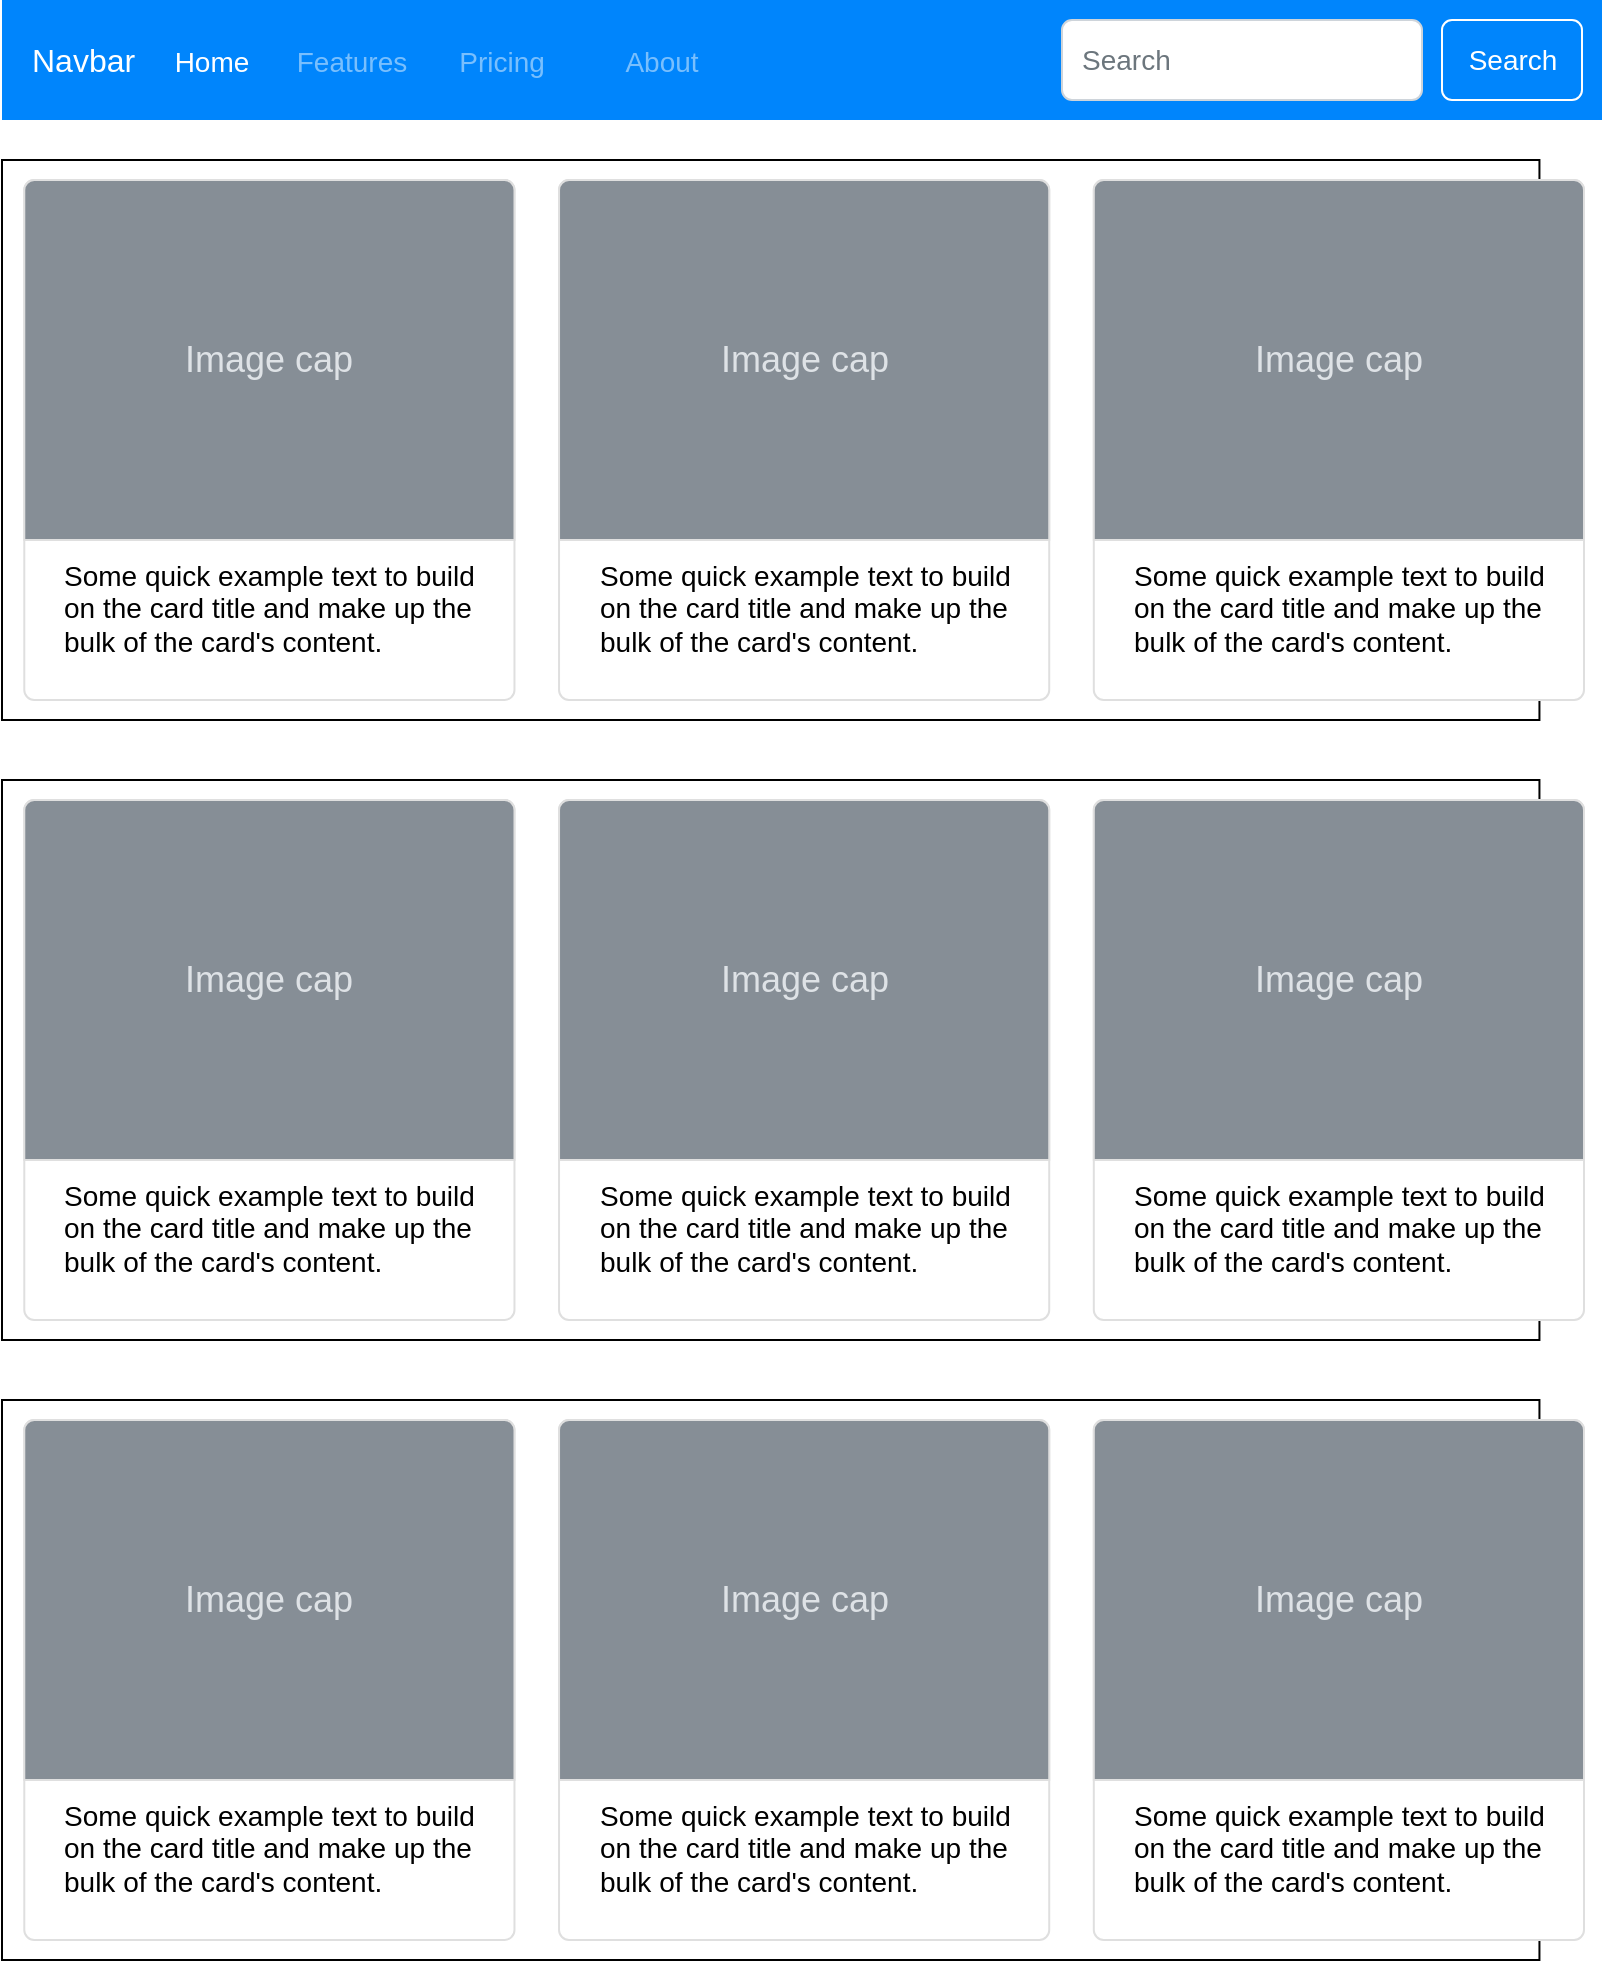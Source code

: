 <mxfile version="14.5.1" type="github">
  <diagram id="XsSQIG7wT9FtxBwQ5gVq" name="Page-1">
    <mxGraphModel dx="1271" dy="891" grid="1" gridSize="10" guides="1" tooltips="1" connect="1" arrows="1" fold="1" page="1" pageScale="1" pageWidth="827" pageHeight="1169" math="0" shadow="0">
      <root>
        <mxCell id="0" />
        <mxCell id="1" parent="0" />
        <mxCell id="kuFd8Fj1izx9sE_3Z7Ty-25" value="" style="group" vertex="1" connectable="0" parent="1">
          <mxGeometry x="19" y="100" width="791" height="900" as="geometry" />
        </mxCell>
        <mxCell id="kuFd8Fj1izx9sE_3Z7Ty-8" value="" style="group" vertex="1" connectable="0" parent="kuFd8Fj1izx9sE_3Z7Ty-25">
          <mxGeometry width="791" height="280" as="geometry" />
        </mxCell>
        <mxCell id="kuFd8Fj1izx9sE_3Z7Ty-1" value="" style="rounded=0;whiteSpace=wrap;html=1;" vertex="1" parent="kuFd8Fj1izx9sE_3Z7Ty-8">
          <mxGeometry width="768.718" height="280" as="geometry" />
        </mxCell>
        <mxCell id="kuFd8Fj1izx9sE_3Z7Ty-2" value="Some quick example text to build on the card title and make up the bulk of the card&#39;s content." style="html=1;shadow=0;dashed=0;shape=mxgraph.bootstrap.rrect;rSize=5;strokeColor=#DFDFDF;html=1;whiteSpace=wrap;fillColor=#ffffff;fontColor=#000000;verticalAlign=bottom;align=left;spacing=20;fontSize=14;" vertex="1" parent="kuFd8Fj1izx9sE_3Z7Ty-8">
          <mxGeometry x="11.141" y="10" width="245.099" height="260" as="geometry" />
        </mxCell>
        <mxCell id="kuFd8Fj1izx9sE_3Z7Ty-3" value="Image cap" style="html=1;shadow=0;dashed=0;shape=mxgraph.bootstrap.topButton;rSize=5;perimeter=none;whiteSpace=wrap;fillColor=#868E96;strokeColor=#DFDFDF;fontColor=#DEE2E6;resizeWidth=1;fontSize=18;" vertex="1" parent="kuFd8Fj1izx9sE_3Z7Ty-2">
          <mxGeometry width="245.099" height="180" relative="1" as="geometry" />
        </mxCell>
        <mxCell id="kuFd8Fj1izx9sE_3Z7Ty-4" value="Some quick example text to build on the card title and make up the bulk of the card&#39;s content." style="html=1;shadow=0;dashed=0;shape=mxgraph.bootstrap.rrect;rSize=5;strokeColor=#DFDFDF;html=1;whiteSpace=wrap;fillColor=#ffffff;fontColor=#000000;verticalAlign=bottom;align=left;spacing=20;fontSize=14;" vertex="1" parent="kuFd8Fj1izx9sE_3Z7Ty-8">
          <mxGeometry x="278.521" y="10" width="245.099" height="260" as="geometry" />
        </mxCell>
        <mxCell id="kuFd8Fj1izx9sE_3Z7Ty-5" value="Image cap" style="html=1;shadow=0;dashed=0;shape=mxgraph.bootstrap.topButton;rSize=5;perimeter=none;whiteSpace=wrap;fillColor=#868E96;strokeColor=#DFDFDF;fontColor=#DEE2E6;resizeWidth=1;fontSize=18;" vertex="1" parent="kuFd8Fj1izx9sE_3Z7Ty-4">
          <mxGeometry width="245.099" height="180" relative="1" as="geometry" />
        </mxCell>
        <mxCell id="kuFd8Fj1izx9sE_3Z7Ty-6" value="Some quick example text to build on the card title and make up the bulk of the card&#39;s content." style="html=1;shadow=0;dashed=0;shape=mxgraph.bootstrap.rrect;rSize=5;strokeColor=#DFDFDF;html=1;whiteSpace=wrap;fillColor=#ffffff;fontColor=#000000;verticalAlign=bottom;align=left;spacing=20;fontSize=14;" vertex="1" parent="kuFd8Fj1izx9sE_3Z7Ty-8">
          <mxGeometry x="545.901" y="10" width="245.099" height="260" as="geometry" />
        </mxCell>
        <mxCell id="kuFd8Fj1izx9sE_3Z7Ty-7" value="Image cap" style="html=1;shadow=0;dashed=0;shape=mxgraph.bootstrap.topButton;rSize=5;perimeter=none;whiteSpace=wrap;fillColor=#868E96;strokeColor=#DFDFDF;fontColor=#DEE2E6;resizeWidth=1;fontSize=18;" vertex="1" parent="kuFd8Fj1izx9sE_3Z7Ty-6">
          <mxGeometry width="245.099" height="180" relative="1" as="geometry" />
        </mxCell>
        <mxCell id="kuFd8Fj1izx9sE_3Z7Ty-9" value="" style="group" vertex="1" connectable="0" parent="kuFd8Fj1izx9sE_3Z7Ty-25">
          <mxGeometry y="310" width="791" height="280" as="geometry" />
        </mxCell>
        <mxCell id="kuFd8Fj1izx9sE_3Z7Ty-10" value="" style="rounded=0;whiteSpace=wrap;html=1;" vertex="1" parent="kuFd8Fj1izx9sE_3Z7Ty-9">
          <mxGeometry width="768.718" height="280" as="geometry" />
        </mxCell>
        <mxCell id="kuFd8Fj1izx9sE_3Z7Ty-11" value="Some quick example text to build on the card title and make up the bulk of the card&#39;s content." style="html=1;shadow=0;dashed=0;shape=mxgraph.bootstrap.rrect;rSize=5;strokeColor=#DFDFDF;html=1;whiteSpace=wrap;fillColor=#ffffff;fontColor=#000000;verticalAlign=bottom;align=left;spacing=20;fontSize=14;" vertex="1" parent="kuFd8Fj1izx9sE_3Z7Ty-9">
          <mxGeometry x="11.141" y="10" width="245.099" height="260" as="geometry" />
        </mxCell>
        <mxCell id="kuFd8Fj1izx9sE_3Z7Ty-12" value="Image cap" style="html=1;shadow=0;dashed=0;shape=mxgraph.bootstrap.topButton;rSize=5;perimeter=none;whiteSpace=wrap;fillColor=#868E96;strokeColor=#DFDFDF;fontColor=#DEE2E6;resizeWidth=1;fontSize=18;" vertex="1" parent="kuFd8Fj1izx9sE_3Z7Ty-11">
          <mxGeometry width="245.099" height="180" relative="1" as="geometry" />
        </mxCell>
        <mxCell id="kuFd8Fj1izx9sE_3Z7Ty-13" value="Some quick example text to build on the card title and make up the bulk of the card&#39;s content." style="html=1;shadow=0;dashed=0;shape=mxgraph.bootstrap.rrect;rSize=5;strokeColor=#DFDFDF;html=1;whiteSpace=wrap;fillColor=#ffffff;fontColor=#000000;verticalAlign=bottom;align=left;spacing=20;fontSize=14;" vertex="1" parent="kuFd8Fj1izx9sE_3Z7Ty-9">
          <mxGeometry x="278.521" y="10" width="245.099" height="260" as="geometry" />
        </mxCell>
        <mxCell id="kuFd8Fj1izx9sE_3Z7Ty-14" value="Image cap" style="html=1;shadow=0;dashed=0;shape=mxgraph.bootstrap.topButton;rSize=5;perimeter=none;whiteSpace=wrap;fillColor=#868E96;strokeColor=#DFDFDF;fontColor=#DEE2E6;resizeWidth=1;fontSize=18;" vertex="1" parent="kuFd8Fj1izx9sE_3Z7Ty-13">
          <mxGeometry width="245.099" height="180" relative="1" as="geometry" />
        </mxCell>
        <mxCell id="kuFd8Fj1izx9sE_3Z7Ty-15" value="Some quick example text to build on the card title and make up the bulk of the card&#39;s content." style="html=1;shadow=0;dashed=0;shape=mxgraph.bootstrap.rrect;rSize=5;strokeColor=#DFDFDF;html=1;whiteSpace=wrap;fillColor=#ffffff;fontColor=#000000;verticalAlign=bottom;align=left;spacing=20;fontSize=14;" vertex="1" parent="kuFd8Fj1izx9sE_3Z7Ty-9">
          <mxGeometry x="545.901" y="10" width="245.099" height="260" as="geometry" />
        </mxCell>
        <mxCell id="kuFd8Fj1izx9sE_3Z7Ty-16" value="Image cap" style="html=1;shadow=0;dashed=0;shape=mxgraph.bootstrap.topButton;rSize=5;perimeter=none;whiteSpace=wrap;fillColor=#868E96;strokeColor=#DFDFDF;fontColor=#DEE2E6;resizeWidth=1;fontSize=18;" vertex="1" parent="kuFd8Fj1izx9sE_3Z7Ty-15">
          <mxGeometry width="245.099" height="180" relative="1" as="geometry" />
        </mxCell>
        <mxCell id="kuFd8Fj1izx9sE_3Z7Ty-17" value="" style="group" vertex="1" connectable="0" parent="kuFd8Fj1izx9sE_3Z7Ty-25">
          <mxGeometry y="620" width="791" height="280" as="geometry" />
        </mxCell>
        <mxCell id="kuFd8Fj1izx9sE_3Z7Ty-18" value="" style="rounded=0;whiteSpace=wrap;html=1;" vertex="1" parent="kuFd8Fj1izx9sE_3Z7Ty-17">
          <mxGeometry width="768.718" height="280" as="geometry" />
        </mxCell>
        <mxCell id="kuFd8Fj1izx9sE_3Z7Ty-19" value="Some quick example text to build on the card title and make up the bulk of the card&#39;s content." style="html=1;shadow=0;dashed=0;shape=mxgraph.bootstrap.rrect;rSize=5;strokeColor=#DFDFDF;html=1;whiteSpace=wrap;fillColor=#ffffff;fontColor=#000000;verticalAlign=bottom;align=left;spacing=20;fontSize=14;" vertex="1" parent="kuFd8Fj1izx9sE_3Z7Ty-17">
          <mxGeometry x="11.141" y="10" width="245.099" height="260" as="geometry" />
        </mxCell>
        <mxCell id="kuFd8Fj1izx9sE_3Z7Ty-20" value="Image cap" style="html=1;shadow=0;dashed=0;shape=mxgraph.bootstrap.topButton;rSize=5;perimeter=none;whiteSpace=wrap;fillColor=#868E96;strokeColor=#DFDFDF;fontColor=#DEE2E6;resizeWidth=1;fontSize=18;" vertex="1" parent="kuFd8Fj1izx9sE_3Z7Ty-19">
          <mxGeometry width="245.099" height="180" relative="1" as="geometry" />
        </mxCell>
        <mxCell id="kuFd8Fj1izx9sE_3Z7Ty-21" value="Some quick example text to build on the card title and make up the bulk of the card&#39;s content." style="html=1;shadow=0;dashed=0;shape=mxgraph.bootstrap.rrect;rSize=5;strokeColor=#DFDFDF;html=1;whiteSpace=wrap;fillColor=#ffffff;fontColor=#000000;verticalAlign=bottom;align=left;spacing=20;fontSize=14;" vertex="1" parent="kuFd8Fj1izx9sE_3Z7Ty-17">
          <mxGeometry x="278.521" y="10" width="245.099" height="260" as="geometry" />
        </mxCell>
        <mxCell id="kuFd8Fj1izx9sE_3Z7Ty-22" value="Image cap" style="html=1;shadow=0;dashed=0;shape=mxgraph.bootstrap.topButton;rSize=5;perimeter=none;whiteSpace=wrap;fillColor=#868E96;strokeColor=#DFDFDF;fontColor=#DEE2E6;resizeWidth=1;fontSize=18;" vertex="1" parent="kuFd8Fj1izx9sE_3Z7Ty-21">
          <mxGeometry width="245.099" height="180" relative="1" as="geometry" />
        </mxCell>
        <mxCell id="kuFd8Fj1izx9sE_3Z7Ty-23" value="Some quick example text to build on the card title and make up the bulk of the card&#39;s content." style="html=1;shadow=0;dashed=0;shape=mxgraph.bootstrap.rrect;rSize=5;strokeColor=#DFDFDF;html=1;whiteSpace=wrap;fillColor=#ffffff;fontColor=#000000;verticalAlign=bottom;align=left;spacing=20;fontSize=14;" vertex="1" parent="kuFd8Fj1izx9sE_3Z7Ty-17">
          <mxGeometry x="545.901" y="10" width="245.099" height="260" as="geometry" />
        </mxCell>
        <mxCell id="kuFd8Fj1izx9sE_3Z7Ty-24" value="Image cap" style="html=1;shadow=0;dashed=0;shape=mxgraph.bootstrap.topButton;rSize=5;perimeter=none;whiteSpace=wrap;fillColor=#868E96;strokeColor=#DFDFDF;fontColor=#DEE2E6;resizeWidth=1;fontSize=18;" vertex="1" parent="kuFd8Fj1izx9sE_3Z7Ty-23">
          <mxGeometry width="245.099" height="180" relative="1" as="geometry" />
        </mxCell>
        <mxCell id="kuFd8Fj1izx9sE_3Z7Ty-26" value="Navbar" style="html=1;shadow=0;dashed=0;fillColor=#0085FC;strokeColor=none;fontSize=16;fontColor=#ffffff;align=left;spacing=15;" vertex="1" parent="1">
          <mxGeometry x="19" y="20" width="800" height="60" as="geometry" />
        </mxCell>
        <mxCell id="kuFd8Fj1izx9sE_3Z7Ty-27" value="Home" style="fillColor=none;strokeColor=none;fontSize=14;fontColor=#ffffff;align=center;" vertex="1" parent="kuFd8Fj1izx9sE_3Z7Ty-26">
          <mxGeometry width="70" height="40" relative="1" as="geometry">
            <mxPoint x="70" y="10" as="offset" />
          </mxGeometry>
        </mxCell>
        <mxCell id="kuFd8Fj1izx9sE_3Z7Ty-28" value="Features" style="fillColor=none;strokeColor=none;fontSize=14;fontColor=#79BFFD;align=center;" vertex="1" parent="kuFd8Fj1izx9sE_3Z7Ty-26">
          <mxGeometry width="70" height="40" relative="1" as="geometry">
            <mxPoint x="140" y="10" as="offset" />
          </mxGeometry>
        </mxCell>
        <mxCell id="kuFd8Fj1izx9sE_3Z7Ty-29" value="Pricing" style="fillColor=none;strokeColor=none;fontSize=14;fontColor=#79BFFD;align=center;spacingRight=0;" vertex="1" parent="kuFd8Fj1izx9sE_3Z7Ty-26">
          <mxGeometry width="80" height="40" relative="1" as="geometry">
            <mxPoint x="210" y="10" as="offset" />
          </mxGeometry>
        </mxCell>
        <mxCell id="kuFd8Fj1izx9sE_3Z7Ty-30" value="About" style="fillColor=none;strokeColor=none;fontSize=14;fontColor=#79BFFD;align=center;" vertex="1" parent="kuFd8Fj1izx9sE_3Z7Ty-26">
          <mxGeometry width="80" height="40" relative="1" as="geometry">
            <mxPoint x="290" y="10" as="offset" />
          </mxGeometry>
        </mxCell>
        <mxCell id="kuFd8Fj1izx9sE_3Z7Ty-31" value="Search" style="html=1;shadow=0;dashed=0;shape=mxgraph.bootstrap.rrect;rSize=5;fontSize=14;fontColor=#ffffff;strokeColor=#ffffff;fillColor=none;" vertex="1" parent="kuFd8Fj1izx9sE_3Z7Ty-26">
          <mxGeometry x="1" width="70" height="40" relative="1" as="geometry">
            <mxPoint x="-80" y="10" as="offset" />
          </mxGeometry>
        </mxCell>
        <mxCell id="kuFd8Fj1izx9sE_3Z7Ty-32" value="Search" style="html=1;shadow=0;dashed=0;shape=mxgraph.bootstrap.rrect;rSize=5;fontSize=14;fontColor=#6C767D;strokeColor=#CED4DA;fillColor=#ffffff;align=left;spacing=10;" vertex="1" parent="kuFd8Fj1izx9sE_3Z7Ty-26">
          <mxGeometry x="1" width="180" height="40" relative="1" as="geometry">
            <mxPoint x="-270" y="10" as="offset" />
          </mxGeometry>
        </mxCell>
      </root>
    </mxGraphModel>
  </diagram>
</mxfile>
